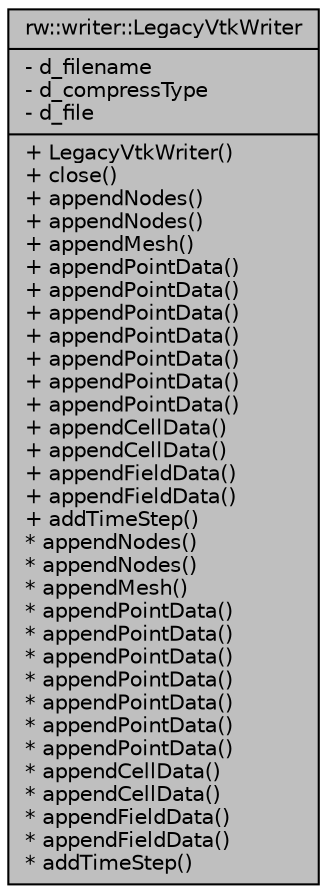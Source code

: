 digraph "rw::writer::LegacyVtkWriter"
{
  edge [fontname="Helvetica",fontsize="10",labelfontname="Helvetica",labelfontsize="10"];
  node [fontname="Helvetica",fontsize="10",shape=record];
  Node1 [label="{rw::writer::LegacyVtkWriter\n|- d_filename\l- d_compressType\l- d_file\l|+ LegacyVtkWriter()\l+ close()\l+ appendNodes()\l+ appendNodes()\l+ appendMesh()\l+ appendPointData()\l+ appendPointData()\l+ appendPointData()\l+ appendPointData()\l+ appendPointData()\l+ appendPointData()\l+ appendPointData()\l+ appendCellData()\l+ appendCellData()\l+ appendFieldData()\l+ appendFieldData()\l+ addTimeStep()\l* appendNodes()\l* appendNodes()\l* appendMesh()\l* appendPointData()\l* appendPointData()\l* appendPointData()\l* appendPointData()\l* appendPointData()\l* appendPointData()\l* appendPointData()\l* appendCellData()\l* appendCellData()\l* appendFieldData()\l* appendFieldData()\l* addTimeStep()\l}",height=0.2,width=0.4,color="black", fillcolor="grey75", style="filled", fontcolor="black"];
}
